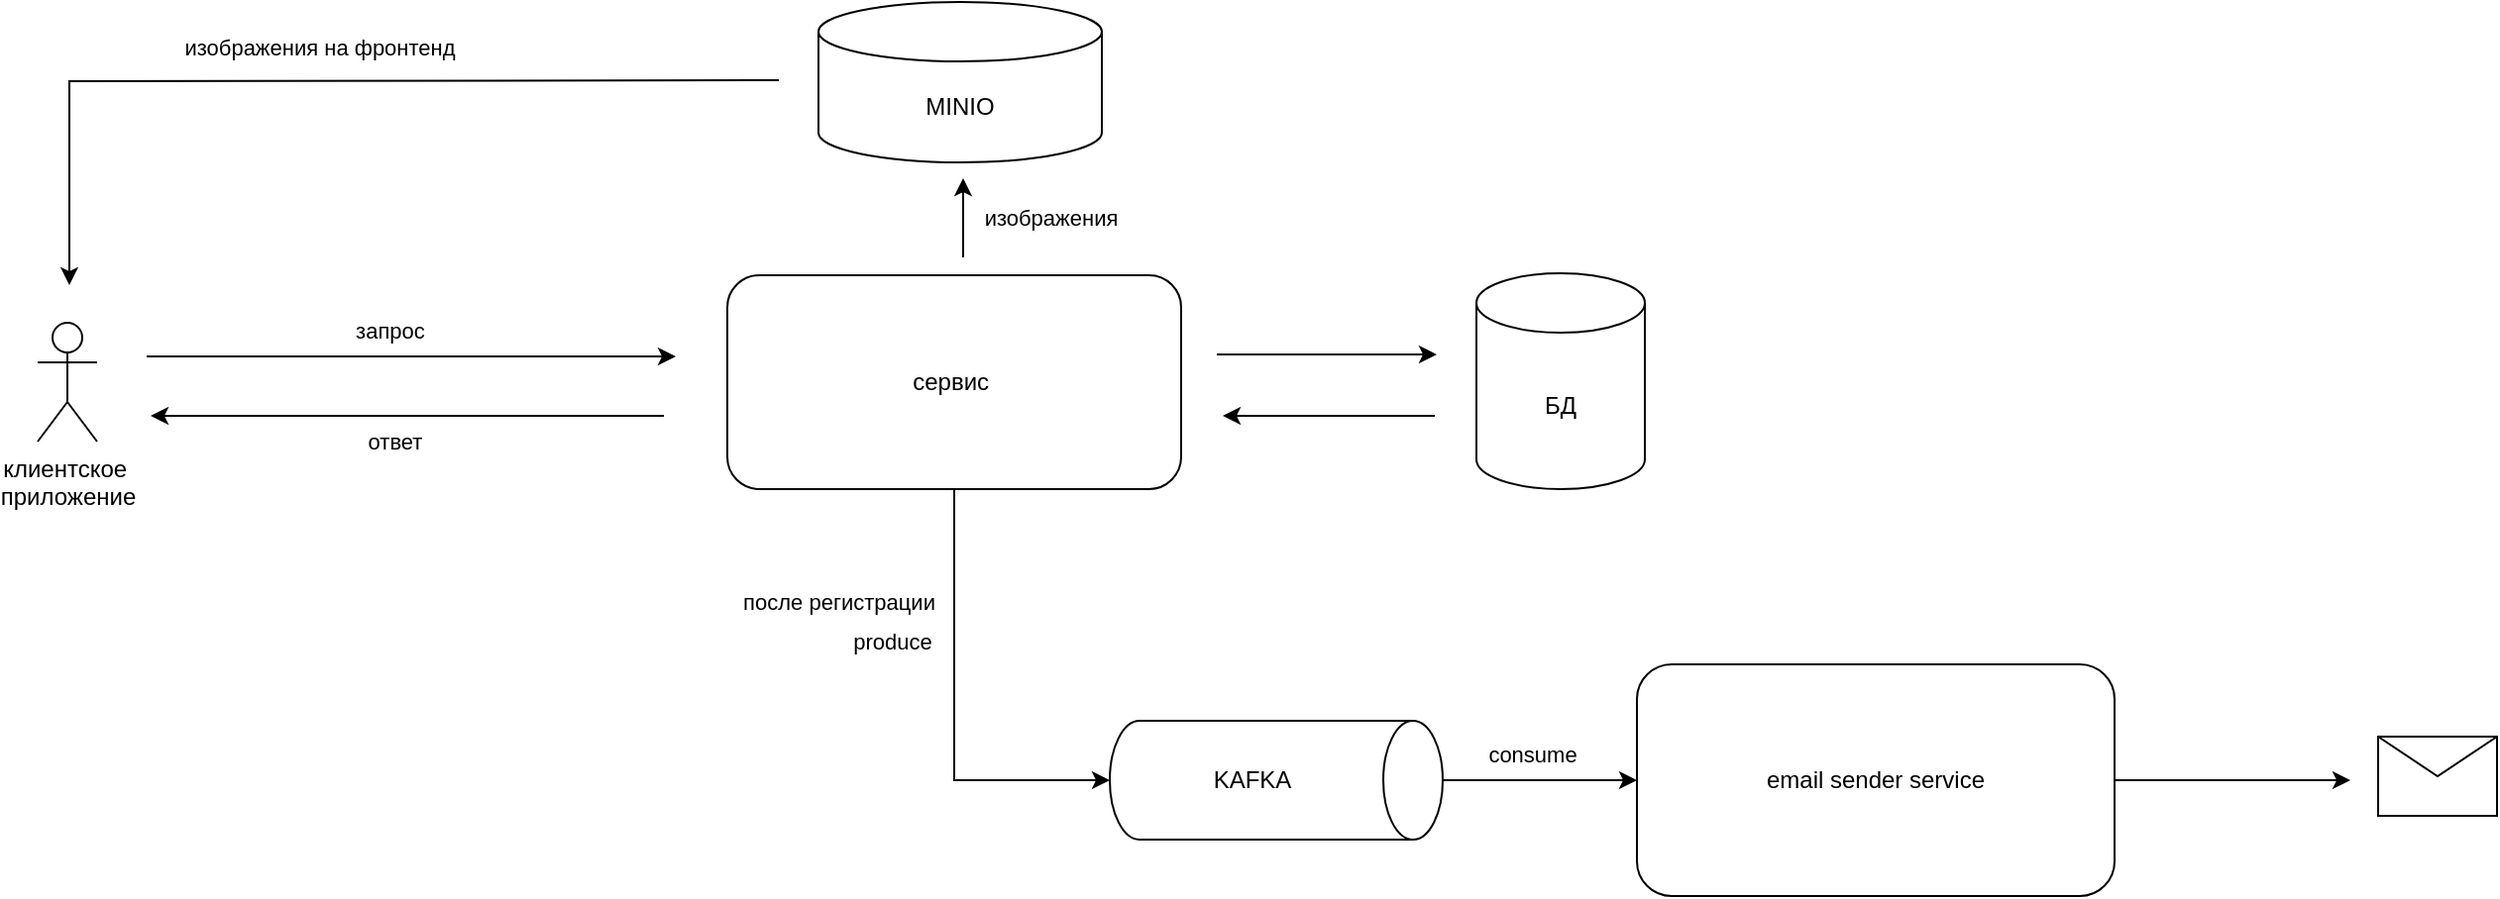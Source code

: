 <mxfile version="24.4.8" type="github">
  <diagram name="Page-1" id="OBgrwKDukXqa1QnwfwX-">
    <mxGraphModel dx="1461" dy="925" grid="0" gridSize="10" guides="1" tooltips="1" connect="1" arrows="1" fold="1" page="0" pageScale="1" pageWidth="850" pageHeight="1100" math="0" shadow="0">
      <root>
        <mxCell id="0" />
        <mxCell id="1" parent="0" />
        <mxCell id="GXkcp0J86kW5-iJ1hS-L-1" value="клиентское&amp;nbsp;&lt;div&gt;приложение&lt;/div&gt;" style="shape=umlActor;verticalLabelPosition=bottom;verticalAlign=top;html=1;outlineConnect=0;" vertex="1" parent="1">
          <mxGeometry x="412" y="551" width="30" height="60" as="geometry" />
        </mxCell>
        <mxCell id="GXkcp0J86kW5-iJ1hS-L-3" value="сервис&lt;span style=&quot;background-color: initial;&quot;&gt;&amp;nbsp;&lt;/span&gt;" style="rounded=1;whiteSpace=wrap;html=1;" vertex="1" parent="1">
          <mxGeometry x="760" y="527" width="229" height="108" as="geometry" />
        </mxCell>
        <mxCell id="GXkcp0J86kW5-iJ1hS-L-5" value="" style="endArrow=classic;html=1;rounded=0;" edge="1" parent="1">
          <mxGeometry width="50" height="50" relative="1" as="geometry">
            <mxPoint x="467" y="568" as="sourcePoint" />
            <mxPoint x="734" y="568" as="targetPoint" />
          </mxGeometry>
        </mxCell>
        <mxCell id="GXkcp0J86kW5-iJ1hS-L-7" value="запрос&amp;nbsp;" style="edgeLabel;html=1;align=center;verticalAlign=middle;resizable=0;points=[];" vertex="1" connectable="0" parent="GXkcp0J86kW5-iJ1hS-L-5">
          <mxGeometry x="-0.372" y="1" relative="1" as="geometry">
            <mxPoint x="40" y="-12" as="offset" />
          </mxGeometry>
        </mxCell>
        <mxCell id="GXkcp0J86kW5-iJ1hS-L-6" value="" style="endArrow=classic;html=1;rounded=0;" edge="1" parent="1">
          <mxGeometry width="50" height="50" relative="1" as="geometry">
            <mxPoint x="728" y="598" as="sourcePoint" />
            <mxPoint x="469" y="598" as="targetPoint" />
          </mxGeometry>
        </mxCell>
        <mxCell id="GXkcp0J86kW5-iJ1hS-L-8" value="ответ" style="edgeLabel;html=1;align=center;verticalAlign=middle;resizable=0;points=[];" vertex="1" connectable="0" parent="GXkcp0J86kW5-iJ1hS-L-6">
          <mxGeometry x="0.297" y="-1" relative="1" as="geometry">
            <mxPoint x="32" y="14" as="offset" />
          </mxGeometry>
        </mxCell>
        <mxCell id="GXkcp0J86kW5-iJ1hS-L-9" value="БД" style="shape=cylinder3;whiteSpace=wrap;html=1;boundedLbl=1;backgroundOutline=1;size=15;" vertex="1" parent="1">
          <mxGeometry x="1138" y="526" width="85" height="109" as="geometry" />
        </mxCell>
        <mxCell id="GXkcp0J86kW5-iJ1hS-L-10" value="" style="endArrow=classic;html=1;rounded=0;" edge="1" parent="1">
          <mxGeometry width="50" height="50" relative="1" as="geometry">
            <mxPoint x="1007" y="567" as="sourcePoint" />
            <mxPoint x="1118" y="567" as="targetPoint" />
          </mxGeometry>
        </mxCell>
        <mxCell id="GXkcp0J86kW5-iJ1hS-L-11" value="" style="endArrow=classic;html=1;rounded=0;" edge="1" parent="1">
          <mxGeometry width="50" height="50" relative="1" as="geometry">
            <mxPoint x="1117" y="598" as="sourcePoint" />
            <mxPoint x="1010" y="598" as="targetPoint" />
          </mxGeometry>
        </mxCell>
        <mxCell id="GXkcp0J86kW5-iJ1hS-L-12" value="MINIO" style="shape=cylinder3;whiteSpace=wrap;html=1;boundedLbl=1;backgroundOutline=1;size=15;" vertex="1" parent="1">
          <mxGeometry x="806" y="389" width="143" height="81" as="geometry" />
        </mxCell>
        <mxCell id="GXkcp0J86kW5-iJ1hS-L-15" value="" style="endArrow=classic;html=1;rounded=0;" edge="1" parent="1">
          <mxGeometry width="50" height="50" relative="1" as="geometry">
            <mxPoint x="879" y="518" as="sourcePoint" />
            <mxPoint x="879" y="478" as="targetPoint" />
          </mxGeometry>
        </mxCell>
        <mxCell id="GXkcp0J86kW5-iJ1hS-L-16" value="изображения" style="edgeLabel;html=1;align=center;verticalAlign=middle;resizable=0;points=[];" vertex="1" connectable="0" parent="GXkcp0J86kW5-iJ1hS-L-15">
          <mxGeometry x="-0.1" y="-1" relative="1" as="geometry">
            <mxPoint x="43" y="-2" as="offset" />
          </mxGeometry>
        </mxCell>
        <mxCell id="GXkcp0J86kW5-iJ1hS-L-17" value="" style="endArrow=classic;html=1;rounded=0;" edge="1" parent="1">
          <mxGeometry width="50" height="50" relative="1" as="geometry">
            <mxPoint x="786" y="428.5" as="sourcePoint" />
            <mxPoint x="428" y="532" as="targetPoint" />
            <Array as="points">
              <mxPoint x="428" y="429" />
            </Array>
          </mxGeometry>
        </mxCell>
        <mxCell id="GXkcp0J86kW5-iJ1hS-L-18" value="изображения на фронтенд" style="edgeLabel;html=1;align=center;verticalAlign=middle;resizable=0;points=[];" vertex="1" connectable="0" parent="GXkcp0J86kW5-iJ1hS-L-17">
          <mxGeometry x="0.007" y="1" relative="1" as="geometry">
            <mxPoint y="-18" as="offset" />
          </mxGeometry>
        </mxCell>
        <mxCell id="GXkcp0J86kW5-iJ1hS-L-23" style="edgeStyle=orthogonalEdgeStyle;rounded=0;orthogonalLoop=1;jettySize=auto;html=1;exitX=0.5;exitY=0;exitDx=0;exitDy=0;exitPerimeter=0;entryX=0;entryY=0.5;entryDx=0;entryDy=0;" edge="1" parent="1" source="GXkcp0J86kW5-iJ1hS-L-19" target="GXkcp0J86kW5-iJ1hS-L-22">
          <mxGeometry relative="1" as="geometry" />
        </mxCell>
        <mxCell id="GXkcp0J86kW5-iJ1hS-L-25" value="consume" style="edgeLabel;html=1;align=center;verticalAlign=middle;resizable=0;points=[];" vertex="1" connectable="0" parent="GXkcp0J86kW5-iJ1hS-L-23">
          <mxGeometry x="-0.08" y="-1" relative="1" as="geometry">
            <mxPoint y="-14" as="offset" />
          </mxGeometry>
        </mxCell>
        <mxCell id="GXkcp0J86kW5-iJ1hS-L-19" value="KAFKA" style="shape=cylinder3;whiteSpace=wrap;html=1;boundedLbl=1;backgroundOutline=1;size=15;direction=south;" vertex="1" parent="1">
          <mxGeometry x="953" y="752" width="168" height="60" as="geometry" />
        </mxCell>
        <mxCell id="GXkcp0J86kW5-iJ1hS-L-20" style="edgeStyle=orthogonalEdgeStyle;rounded=0;orthogonalLoop=1;jettySize=auto;html=1;exitX=0.5;exitY=1;exitDx=0;exitDy=0;entryX=0.5;entryY=1;entryDx=0;entryDy=0;entryPerimeter=0;" edge="1" parent="1" source="GXkcp0J86kW5-iJ1hS-L-3" target="GXkcp0J86kW5-iJ1hS-L-19">
          <mxGeometry relative="1" as="geometry" />
        </mxCell>
        <mxCell id="GXkcp0J86kW5-iJ1hS-L-21" value="после регистрации" style="edgeLabel;html=1;align=center;verticalAlign=middle;resizable=0;points=[];" vertex="1" connectable="0" parent="GXkcp0J86kW5-iJ1hS-L-20">
          <mxGeometry x="-0.523" relative="1" as="geometry">
            <mxPoint x="-59" y="3" as="offset" />
          </mxGeometry>
        </mxCell>
        <mxCell id="GXkcp0J86kW5-iJ1hS-L-24" value="produce" style="edgeLabel;html=1;align=center;verticalAlign=middle;resizable=0;points=[];" vertex="1" connectable="0" parent="GXkcp0J86kW5-iJ1hS-L-20">
          <mxGeometry x="-0.202" y="2" relative="1" as="geometry">
            <mxPoint x="-34" y="-13" as="offset" />
          </mxGeometry>
        </mxCell>
        <mxCell id="GXkcp0J86kW5-iJ1hS-L-26" style="edgeStyle=orthogonalEdgeStyle;rounded=0;orthogonalLoop=1;jettySize=auto;html=1;exitX=1;exitY=0.5;exitDx=0;exitDy=0;" edge="1" parent="1" source="GXkcp0J86kW5-iJ1hS-L-22">
          <mxGeometry relative="1" as="geometry">
            <mxPoint x="1579" y="782.059" as="targetPoint" />
          </mxGeometry>
        </mxCell>
        <mxCell id="GXkcp0J86kW5-iJ1hS-L-22" value="email sender service" style="rounded=1;whiteSpace=wrap;html=1;" vertex="1" parent="1">
          <mxGeometry x="1219" y="723.5" width="241" height="117" as="geometry" />
        </mxCell>
        <mxCell id="GXkcp0J86kW5-iJ1hS-L-27" value="" style="shape=message;html=1;html=1;outlineConnect=0;labelPosition=center;verticalLabelPosition=bottom;align=center;verticalAlign=top;" vertex="1" parent="1">
          <mxGeometry x="1593" y="760" width="60" height="40" as="geometry" />
        </mxCell>
      </root>
    </mxGraphModel>
  </diagram>
</mxfile>
